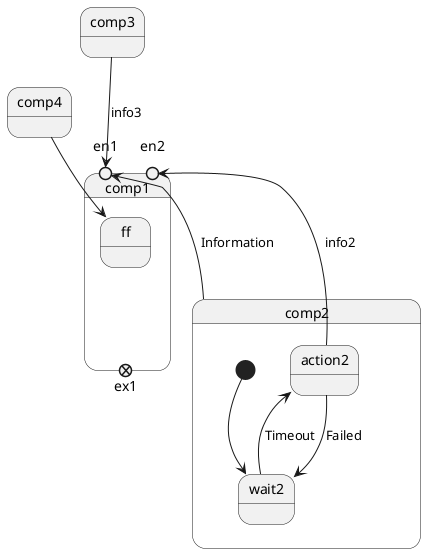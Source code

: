 {
  "sha1": "p11ew17lavb3e5qa5itgbthkmibo5ap",
  "insertion": {
    "when": "2024-06-04T17:28:40.538Z",
    "user": "plantuml@gmail.com"
  }
}
@startuml
set separator none
state comp1 {
    state en1 <<entrypoint>>
    state en2 <<entrypoint>>
    state ex1 <<exitpoint>>
    state ff
}
state comp2 {
    [*] --> wait2
    wait2 -up-> action2: Timeout
    action2 --> wait2: Failed
}
state comp3 {
}
action2 -up-> en2: info2
comp2 -up-> en1: Information
comp3 -down-> en1: info3
comp4 --> ff
@enduml
